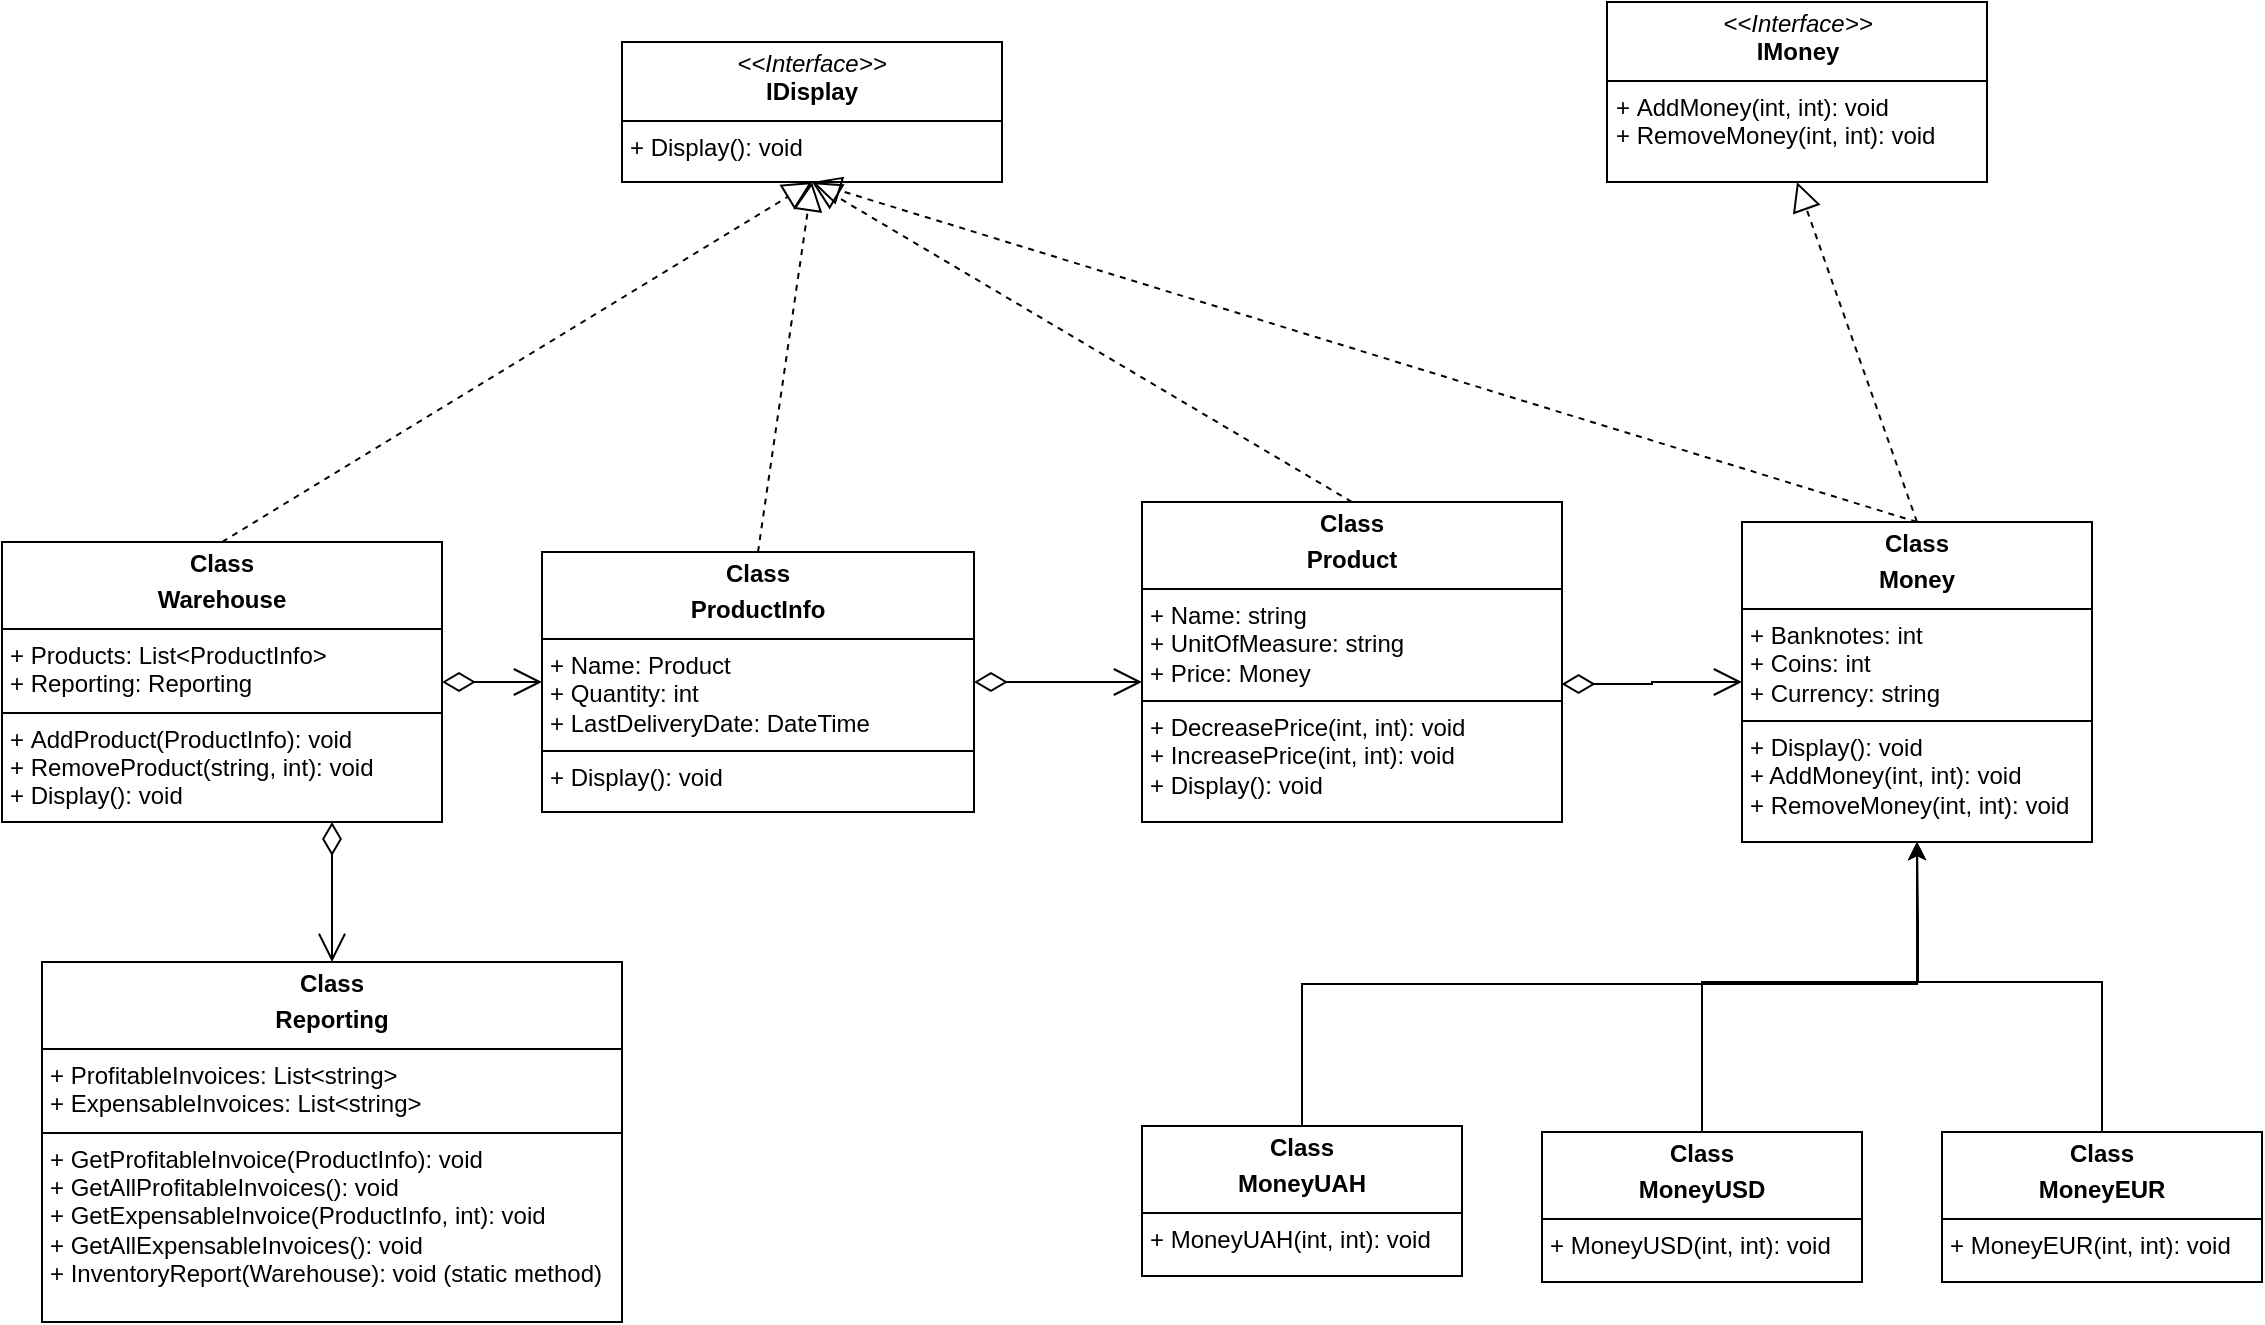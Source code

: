 <mxfile version="24.0.4" type="device">
  <diagram name="Сторінка-1" id="3VLOeFSRjTYe2gicud-C">
    <mxGraphModel dx="1500" dy="757" grid="1" gridSize="10" guides="1" tooltips="1" connect="1" arrows="1" fold="1" page="1" pageScale="1" pageWidth="1169" pageHeight="827" math="0" shadow="0">
      <root>
        <mxCell id="0" />
        <mxCell id="1" parent="0" />
        <mxCell id="rQUs3oCFkrUzx_B_TCW0-2" value="&lt;p style=&quot;margin:0px;margin-top:4px;text-align:center;&quot;&gt;&lt;i&gt;&amp;lt;&amp;lt;Interface&amp;gt;&amp;gt;&lt;/i&gt;&lt;br&gt;&lt;b&gt;IMoney&lt;/b&gt;&lt;/p&gt;&lt;hr size=&quot;1&quot; style=&quot;border-style:solid;&quot;&gt;&lt;p style=&quot;margin:0px;margin-left:4px;&quot;&gt;&lt;span style=&quot;background-color: initial;&quot;&gt;+&amp;nbsp;&lt;/span&gt;&lt;span style=&quot;background-color: initial;&quot;&gt;AddMoney(int, int): void&lt;/span&gt;&lt;span style=&quot;background-color: initial;&quot;&gt;&lt;br&gt;&lt;/span&gt;&lt;/p&gt;&lt;p style=&quot;margin:0px;margin-left:4px;&quot;&gt;+ RemoveMoney(int, int): void&lt;/p&gt;" style="verticalAlign=top;align=left;overflow=fill;html=1;whiteSpace=wrap;" parent="1" vertex="1">
          <mxGeometry x="832.5" y="30" width="190" height="90" as="geometry" />
        </mxCell>
        <mxCell id="mBAXpcFBcuDDG72u9787-1" value="&lt;p style=&quot;margin:0px;margin-top:4px;text-align:center;&quot;&gt;&lt;b&gt;Class&lt;/b&gt;&lt;/p&gt;&lt;p style=&quot;margin:0px;margin-top:4px;text-align:center;&quot;&gt;&lt;b&gt;Money&lt;/b&gt;&lt;br&gt;&lt;/p&gt;&lt;hr size=&quot;1&quot; style=&quot;border-style:solid;&quot;&gt;&lt;p style=&quot;margin:0px;margin-left:4px;&quot;&gt;&lt;span style=&quot;background-color: initial;&quot;&gt;+&amp;nbsp;Banknotes: int&lt;/span&gt;&lt;br&gt;&lt;/p&gt;&lt;p style=&quot;margin:0px;margin-left:4px;&quot;&gt;+&amp;nbsp;Coins: int&lt;/p&gt;&lt;p style=&quot;margin:0px;margin-left:4px;&quot;&gt;+&amp;nbsp;Currency:&amp;nbsp;string&lt;/p&gt;&lt;hr size=&quot;1&quot; style=&quot;border-style:solid;&quot;&gt;&lt;p style=&quot;margin: 0px 0px 0px 4px;&quot;&gt;+ Display(): void&lt;/p&gt;&lt;p style=&quot;margin: 0px 0px 0px 4px;&quot;&gt;+ AddMoney(int, int): void&lt;/p&gt;&lt;p style=&quot;margin: 0px 0px 0px 4px;&quot;&gt;+ RemoveMoney(int, int): void&lt;/p&gt;" style="verticalAlign=top;align=left;overflow=fill;html=1;whiteSpace=wrap;" parent="1" vertex="1">
          <mxGeometry x="900" y="290" width="175" height="160" as="geometry" />
        </mxCell>
        <mxCell id="mBAXpcFBcuDDG72u9787-22" style="edgeStyle=orthogonalEdgeStyle;rounded=0;orthogonalLoop=1;jettySize=auto;html=1;exitX=0.5;exitY=0;exitDx=0;exitDy=0;entryX=0.5;entryY=1;entryDx=0;entryDy=0;" parent="1" source="mBAXpcFBcuDDG72u9787-13" target="mBAXpcFBcuDDG72u9787-1" edge="1">
          <mxGeometry relative="1" as="geometry" />
        </mxCell>
        <mxCell id="mBAXpcFBcuDDG72u9787-13" value="&lt;p style=&quot;margin:0px;margin-top:4px;text-align:center;&quot;&gt;&lt;b&gt;Class&lt;/b&gt;&lt;/p&gt;&lt;p style=&quot;margin:0px;margin-top:4px;text-align:center;&quot;&gt;&lt;b&gt;MoneyUAH&lt;/b&gt;&lt;/p&gt;&lt;hr size=&quot;1&quot; style=&quot;border-style:solid;&quot;&gt;&lt;p style=&quot;margin:0px;margin-left:4px;&quot;&gt;+ MoneyUAH(int, int): void&lt;/p&gt;" style="verticalAlign=top;align=left;overflow=fill;html=1;whiteSpace=wrap;" parent="1" vertex="1">
          <mxGeometry x="600" y="592" width="160" height="75" as="geometry" />
        </mxCell>
        <mxCell id="mBAXpcFBcuDDG72u9787-23" style="edgeStyle=orthogonalEdgeStyle;rounded=0;orthogonalLoop=1;jettySize=auto;html=1;exitX=0.5;exitY=0;exitDx=0;exitDy=0;entryX=0.5;entryY=1;entryDx=0;entryDy=0;" parent="1" source="mBAXpcFBcuDDG72u9787-20" target="mBAXpcFBcuDDG72u9787-1" edge="1">
          <mxGeometry relative="1" as="geometry">
            <mxPoint x="880" y="494" as="sourcePoint" />
            <mxPoint x="985" y="344" as="targetPoint" />
            <Array as="points">
              <mxPoint x="880" y="520" />
              <mxPoint x="988" y="520" />
              <mxPoint x="988" y="490" />
              <mxPoint x="988" y="490" />
            </Array>
          </mxGeometry>
        </mxCell>
        <mxCell id="mBAXpcFBcuDDG72u9787-20" value="&lt;p style=&quot;margin:0px;margin-top:4px;text-align:center;&quot;&gt;&lt;b&gt;Class&lt;/b&gt;&lt;/p&gt;&lt;p style=&quot;margin:0px;margin-top:4px;text-align:center;&quot;&gt;&lt;b&gt;MoneyUSD&lt;/b&gt;&lt;br&gt;&lt;/p&gt;&lt;hr size=&quot;1&quot; style=&quot;border-style:solid;&quot;&gt;&lt;p style=&quot;margin:0px;margin-left:4px;&quot;&gt;+ MoneyUSD(int, int): void&lt;/p&gt;" style="verticalAlign=top;align=left;overflow=fill;html=1;whiteSpace=wrap;" parent="1" vertex="1">
          <mxGeometry x="800" y="595" width="160" height="75" as="geometry" />
        </mxCell>
        <mxCell id="mBAXpcFBcuDDG72u9787-24" style="edgeStyle=orthogonalEdgeStyle;rounded=0;orthogonalLoop=1;jettySize=auto;html=1;entryX=0.5;entryY=1;entryDx=0;entryDy=0;exitX=0.5;exitY=0;exitDx=0;exitDy=0;" parent="1" source="mBAXpcFBcuDDG72u9787-21" target="mBAXpcFBcuDDG72u9787-1" edge="1">
          <mxGeometry relative="1" as="geometry">
            <Array as="points">
              <mxPoint x="1080" y="520" />
              <mxPoint x="988" y="520" />
            </Array>
            <mxPoint x="1080.059" y="401" as="sourcePoint" />
            <mxPoint x="927.5" y="351" as="targetPoint" />
          </mxGeometry>
        </mxCell>
        <mxCell id="mBAXpcFBcuDDG72u9787-21" value="&lt;p style=&quot;margin:0px;margin-top:4px;text-align:center;&quot;&gt;&lt;b&gt;Class&lt;/b&gt;&lt;/p&gt;&lt;p style=&quot;margin:0px;margin-top:4px;text-align:center;&quot;&gt;&lt;b&gt;MoneyEUR&lt;/b&gt;&lt;br&gt;&lt;/p&gt;&lt;hr size=&quot;1&quot; style=&quot;border-style:solid;&quot;&gt;&lt;p style=&quot;margin:0px;margin-left:4px;&quot;&gt;+ MoneyEUR(int, int): void&lt;/p&gt;" style="verticalAlign=top;align=left;overflow=fill;html=1;whiteSpace=wrap;" parent="1" vertex="1">
          <mxGeometry x="1000" y="595" width="160" height="75" as="geometry" />
        </mxCell>
        <mxCell id="mBAXpcFBcuDDG72u9787-25" value="&lt;p style=&quot;margin:0px;margin-top:4px;text-align:center;&quot;&gt;&lt;b&gt;Class&lt;/b&gt;&lt;/p&gt;&lt;p style=&quot;margin:0px;margin-top:4px;text-align:center;&quot;&gt;&lt;b&gt;Product&lt;/b&gt;&lt;br&gt;&lt;/p&gt;&lt;hr size=&quot;1&quot; style=&quot;border-style:solid;&quot;&gt;&lt;p style=&quot;margin:0px;margin-left:4px;&quot;&gt;+ Name:&amp;nbsp;string&lt;/p&gt;&lt;p style=&quot;margin:0px;margin-left:4px;&quot;&gt;+&amp;nbsp;UnitOfMeasure:&amp;nbsp;string&lt;/p&gt;&lt;p style=&quot;margin:0px;margin-left:4px;&quot;&gt;+&amp;nbsp;Price:&amp;nbsp;Money&lt;/p&gt;&lt;hr size=&quot;1&quot; style=&quot;border-style:solid;&quot;&gt;&lt;p style=&quot;margin:0px;margin-left:4px;&quot;&gt;&lt;span style=&quot;background-color: initial;&quot;&gt;+&amp;nbsp;DecreasePrice(int, int): void&lt;/span&gt;&lt;br&gt;&lt;/p&gt;&lt;p style=&quot;margin:0px;margin-left:4px;&quot;&gt;+&amp;nbsp;IncreasePrice(int, int): void&lt;br&gt;&lt;/p&gt;&lt;p style=&quot;margin:0px;margin-left:4px;&quot;&gt;+&amp;nbsp;Display(): void&lt;/p&gt;" style="verticalAlign=top;align=left;overflow=fill;html=1;whiteSpace=wrap;" parent="1" vertex="1">
          <mxGeometry x="600" y="280" width="210" height="160" as="geometry" />
        </mxCell>
        <mxCell id="mBAXpcFBcuDDG72u9787-26" value="&lt;p style=&quot;margin:0px;margin-top:4px;text-align:center;&quot;&gt;&lt;b&gt;Class&lt;/b&gt;&lt;/p&gt;&lt;p style=&quot;margin:0px;margin-top:4px;text-align:center;&quot;&gt;&lt;b&gt;ProductInfo&lt;/b&gt;&lt;br&gt;&lt;/p&gt;&lt;hr size=&quot;1&quot; style=&quot;border-style:solid;&quot;&gt;&lt;p style=&quot;margin:0px;margin-left:4px;&quot;&gt;+ Name:&amp;nbsp;Product&lt;/p&gt;&lt;p style=&quot;margin:0px;margin-left:4px;&quot;&gt;+&amp;nbsp;Quantity: int&lt;/p&gt;&lt;p style=&quot;margin:0px;margin-left:4px;&quot;&gt;+&amp;nbsp;LastDeliveryDate:&amp;nbsp;DateTime&lt;/p&gt;&lt;hr size=&quot;1&quot; style=&quot;border-style:solid;&quot;&gt;&lt;p style=&quot;margin:0px;margin-left:4px;&quot;&gt;&lt;span style=&quot;background-color: initial;&quot;&gt;+&amp;nbsp;Display(): void&lt;/span&gt;&lt;br&gt;&lt;/p&gt;" style="verticalAlign=top;align=left;overflow=fill;html=1;whiteSpace=wrap;" parent="1" vertex="1">
          <mxGeometry x="300" y="305" width="216" height="130" as="geometry" />
        </mxCell>
        <mxCell id="mBAXpcFBcuDDG72u9787-27" value="" style="endArrow=open;html=1;endSize=12;startArrow=diamondThin;startSize=14;startFill=0;edgeStyle=orthogonalEdgeStyle;align=left;verticalAlign=bottom;rounded=0;exitX=0.999;exitY=0.569;exitDx=0;exitDy=0;entryX=0;entryY=0.5;entryDx=0;entryDy=0;exitPerimeter=0;" parent="1" source="mBAXpcFBcuDDG72u9787-25" target="mBAXpcFBcuDDG72u9787-1" edge="1">
          <mxGeometry x="-1" y="3" relative="1" as="geometry">
            <mxPoint x="790.03" y="379.21" as="sourcePoint" />
            <mxPoint x="906.29" y="371.97" as="targetPoint" />
            <Array as="points" />
          </mxGeometry>
        </mxCell>
        <mxCell id="mBAXpcFBcuDDG72u9787-28" value="" style="endArrow=block;dashed=1;endFill=0;endSize=12;html=1;rounded=0;exitX=0.5;exitY=0;exitDx=0;exitDy=0;entryX=0.5;entryY=1;entryDx=0;entryDy=0;" parent="1" source="mBAXpcFBcuDDG72u9787-1" target="rQUs3oCFkrUzx_B_TCW0-2" edge="1">
          <mxGeometry width="160" relative="1" as="geometry">
            <mxPoint x="550" y="150" as="sourcePoint" />
            <mxPoint x="710" y="150" as="targetPoint" />
          </mxGeometry>
        </mxCell>
        <mxCell id="ODGte4mDSKDTKgE8MkLP-1" value="&lt;p style=&quot;margin:0px;margin-top:4px;text-align:center;&quot;&gt;&lt;i&gt;&amp;lt;&amp;lt;Interface&amp;gt;&amp;gt;&lt;/i&gt;&lt;br&gt;&lt;b&gt;IDisplay&lt;/b&gt;&lt;/p&gt;&lt;hr size=&quot;1&quot; style=&quot;border-style:solid;&quot;&gt;&lt;p style=&quot;margin:0px;margin-left:4px;&quot;&gt;+ Display(): void&lt;br&gt;&lt;/p&gt;" style="verticalAlign=top;align=left;overflow=fill;html=1;whiteSpace=wrap;" vertex="1" parent="1">
          <mxGeometry x="340" y="50" width="190" height="70" as="geometry" />
        </mxCell>
        <mxCell id="ODGte4mDSKDTKgE8MkLP-2" value="&lt;p style=&quot;margin:0px;margin-top:4px;text-align:center;&quot;&gt;&lt;b&gt;Class&lt;/b&gt;&lt;/p&gt;&lt;p style=&quot;margin:0px;margin-top:4px;text-align:center;&quot;&gt;&lt;b&gt;Warehouse&lt;/b&gt;&lt;br&gt;&lt;/p&gt;&lt;hr size=&quot;1&quot; style=&quot;border-style:solid;&quot;&gt;&lt;p style=&quot;margin:0px;margin-left:4px;&quot;&gt;+&amp;nbsp;Products:&amp;nbsp;List&amp;lt;ProductInfo&amp;gt;&lt;/p&gt;&lt;p style=&quot;margin:0px;margin-left:4px;&quot;&gt;+&amp;nbsp;Reporting:&amp;nbsp;Reporting&lt;/p&gt;&lt;hr size=&quot;1&quot; style=&quot;border-style:solid;&quot;&gt;&lt;p style=&quot;margin:0px;margin-left:4px;&quot;&gt;+&amp;nbsp;AddProduct(ProductInfo): void&lt;/p&gt;&lt;p style=&quot;margin:0px;margin-left:4px;&quot;&gt;+&amp;nbsp;RemoveProduct(string, int): void&lt;/p&gt;&lt;p style=&quot;margin:0px;margin-left:4px;&quot;&gt;+&amp;nbsp;Display(): void&lt;/p&gt;" style="verticalAlign=top;align=left;overflow=fill;html=1;whiteSpace=wrap;" vertex="1" parent="1">
          <mxGeometry x="30" y="300" width="220" height="140" as="geometry" />
        </mxCell>
        <mxCell id="ODGte4mDSKDTKgE8MkLP-3" value="&lt;p style=&quot;margin:0px;margin-top:4px;text-align:center;&quot;&gt;&lt;b&gt;Class&lt;/b&gt;&lt;/p&gt;&lt;p style=&quot;margin:0px;margin-top:4px;text-align:center;&quot;&gt;&lt;b&gt;Reporting&lt;/b&gt;&lt;br&gt;&lt;/p&gt;&lt;hr size=&quot;1&quot; style=&quot;border-style:solid;&quot;&gt;&lt;p style=&quot;margin:0px;margin-left:4px;&quot;&gt;+&amp;nbsp;ProfitableInvoices:&amp;nbsp;List&amp;lt;string&amp;gt;&lt;/p&gt;&lt;p style=&quot;margin:0px;margin-left:4px;&quot;&gt;+&amp;nbsp;ExpensableInvoices:&amp;nbsp;List&amp;lt;string&amp;gt;&lt;/p&gt;&lt;hr size=&quot;1&quot; style=&quot;border-style:solid;&quot;&gt;&lt;p style=&quot;margin:0px;margin-left:4px;&quot;&gt;+&amp;nbsp;GetProfitableInvoice(ProductInfo): void&lt;/p&gt;&lt;p style=&quot;margin:0px;margin-left:4px;&quot;&gt;+&amp;nbsp;GetAllProfitableInvoices(): void&lt;/p&gt;&lt;p style=&quot;margin:0px;margin-left:4px;&quot;&gt;+&amp;nbsp;GetExpensableInvoice(ProductInfo, int): void&lt;/p&gt;&lt;p style=&quot;margin:0px;margin-left:4px;&quot;&gt;+&amp;nbsp;GetAllExpensableInvoices(): void&lt;/p&gt;&lt;p style=&quot;margin:0px;margin-left:4px;&quot;&gt;+&amp;nbsp;InventoryReport(Warehouse): void (static method)&lt;/p&gt;" style="verticalAlign=top;align=left;overflow=fill;html=1;whiteSpace=wrap;" vertex="1" parent="1">
          <mxGeometry x="50" y="510" width="290" height="180" as="geometry" />
        </mxCell>
        <mxCell id="ODGte4mDSKDTKgE8MkLP-5" value="" style="endArrow=block;dashed=1;endFill=0;endSize=12;html=1;rounded=0;exitX=0.5;exitY=0;exitDx=0;exitDy=0;entryX=0.5;entryY=1;entryDx=0;entryDy=0;" edge="1" parent="1" source="mBAXpcFBcuDDG72u9787-1" target="ODGte4mDSKDTKgE8MkLP-1">
          <mxGeometry width="160" relative="1" as="geometry">
            <mxPoint x="600" y="80" as="sourcePoint" />
            <mxPoint x="760" y="80" as="targetPoint" />
            <Array as="points" />
          </mxGeometry>
        </mxCell>
        <mxCell id="ODGte4mDSKDTKgE8MkLP-7" value="" style="endArrow=open;html=1;endSize=12;startArrow=diamondThin;startSize=14;startFill=0;edgeStyle=orthogonalEdgeStyle;align=left;verticalAlign=bottom;rounded=0;exitX=1;exitY=0.5;exitDx=0;exitDy=0;" edge="1" parent="1" source="mBAXpcFBcuDDG72u9787-26">
          <mxGeometry x="-1" y="3" relative="1" as="geometry">
            <mxPoint x="466" y="264.41" as="sourcePoint" />
            <mxPoint x="600" y="370" as="targetPoint" />
            <Array as="points">
              <mxPoint x="600" y="370" />
            </Array>
          </mxGeometry>
        </mxCell>
        <mxCell id="ODGte4mDSKDTKgE8MkLP-8" value="" style="endArrow=open;html=1;endSize=12;startArrow=diamondThin;startSize=14;startFill=0;edgeStyle=orthogonalEdgeStyle;align=left;verticalAlign=bottom;rounded=0;exitX=1;exitY=0.5;exitDx=0;exitDy=0;entryX=0;entryY=0.5;entryDx=0;entryDy=0;" edge="1" parent="1" source="ODGte4mDSKDTKgE8MkLP-2" target="mBAXpcFBcuDDG72u9787-26">
          <mxGeometry x="-1" y="3" relative="1" as="geometry">
            <mxPoint x="200" y="390" as="sourcePoint" />
            <mxPoint x="315" y="390" as="targetPoint" />
            <Array as="points">
              <mxPoint x="270" y="370" />
              <mxPoint x="270" y="370" />
            </Array>
          </mxGeometry>
        </mxCell>
        <mxCell id="ODGte4mDSKDTKgE8MkLP-9" value="" style="endArrow=open;html=1;endSize=12;startArrow=diamondThin;startSize=14;startFill=0;edgeStyle=orthogonalEdgeStyle;align=left;verticalAlign=bottom;rounded=0;exitX=0.75;exitY=1;exitDx=0;exitDy=0;entryX=0.5;entryY=0;entryDx=0;entryDy=0;" edge="1" parent="1" source="ODGte4mDSKDTKgE8MkLP-2" target="ODGte4mDSKDTKgE8MkLP-3">
          <mxGeometry x="-1" y="3" relative="1" as="geometry">
            <mxPoint x="190" y="460" as="sourcePoint" />
            <mxPoint x="195" y="510" as="targetPoint" />
            <Array as="points" />
          </mxGeometry>
        </mxCell>
        <mxCell id="ODGte4mDSKDTKgE8MkLP-10" value="" style="endArrow=block;dashed=1;endFill=0;endSize=12;html=1;rounded=0;exitX=0.5;exitY=0;exitDx=0;exitDy=0;entryX=0.5;entryY=1;entryDx=0;entryDy=0;" edge="1" parent="1" source="ODGte4mDSKDTKgE8MkLP-2" target="ODGte4mDSKDTKgE8MkLP-1">
          <mxGeometry width="160" relative="1" as="geometry">
            <mxPoint x="150" y="240" as="sourcePoint" />
            <mxPoint x="90" y="60" as="targetPoint" />
          </mxGeometry>
        </mxCell>
        <mxCell id="ODGte4mDSKDTKgE8MkLP-11" value="" style="endArrow=block;dashed=1;endFill=0;endSize=12;html=1;rounded=0;exitX=0.5;exitY=0;exitDx=0;exitDy=0;entryX=0.5;entryY=1;entryDx=0;entryDy=0;" edge="1" parent="1" source="mBAXpcFBcuDDG72u9787-26" target="ODGte4mDSKDTKgE8MkLP-1">
          <mxGeometry width="160" relative="1" as="geometry">
            <mxPoint x="225" y="230" as="sourcePoint" />
            <mxPoint x="165" y="50" as="targetPoint" />
          </mxGeometry>
        </mxCell>
        <mxCell id="ODGte4mDSKDTKgE8MkLP-12" value="" style="endArrow=block;dashed=1;endFill=0;endSize=12;html=1;rounded=0;exitX=0.5;exitY=0;exitDx=0;exitDy=0;entryX=0.5;entryY=1;entryDx=0;entryDy=0;" edge="1" parent="1" source="mBAXpcFBcuDDG72u9787-25" target="ODGte4mDSKDTKgE8MkLP-1">
          <mxGeometry width="160" relative="1" as="geometry">
            <mxPoint x="280" y="230" as="sourcePoint" />
            <mxPoint x="220" y="50" as="targetPoint" />
          </mxGeometry>
        </mxCell>
      </root>
    </mxGraphModel>
  </diagram>
</mxfile>
